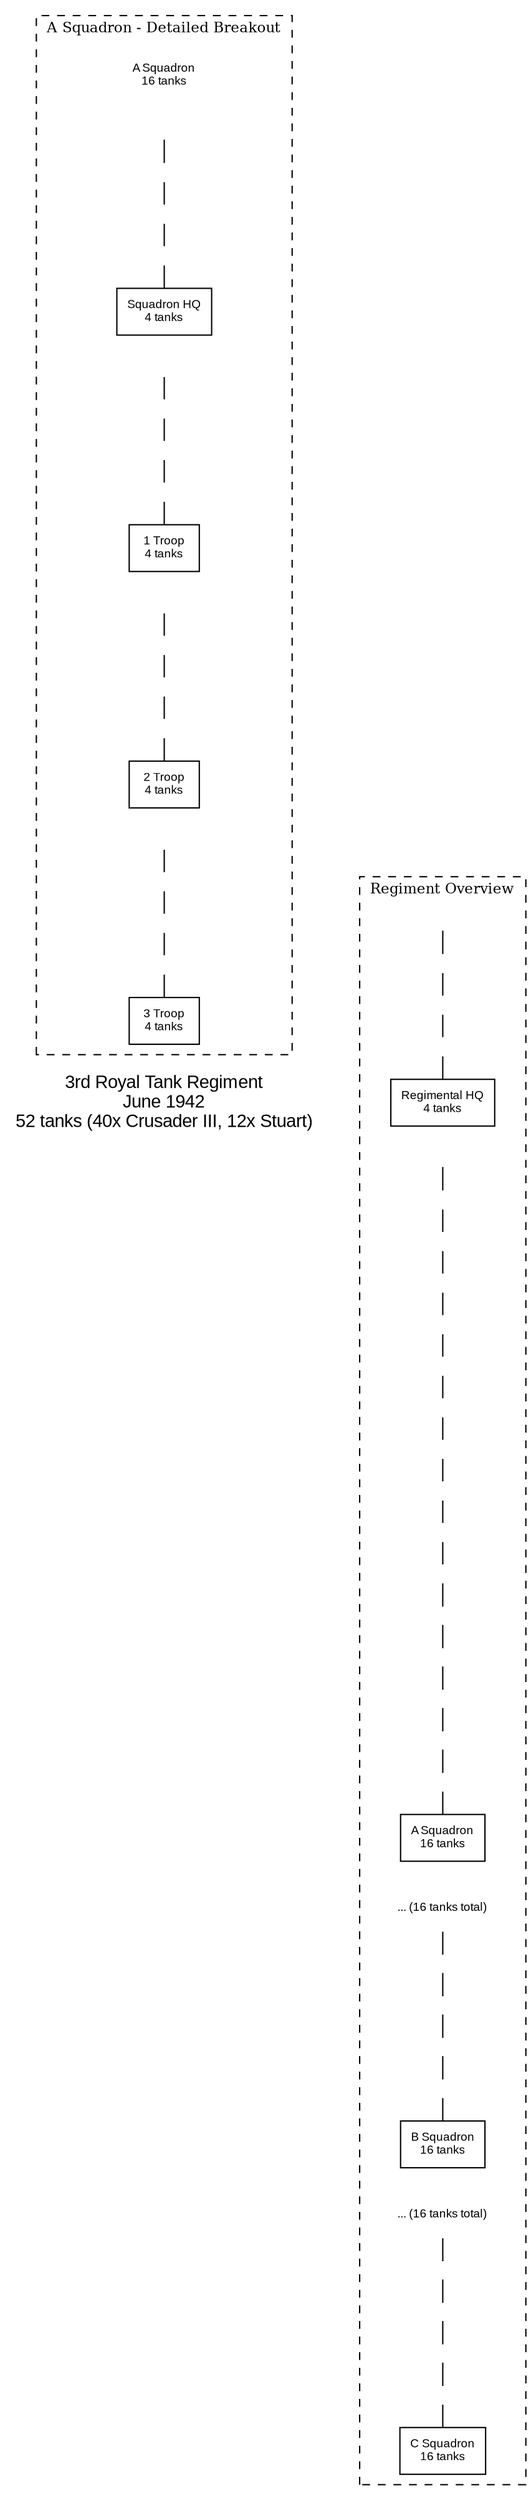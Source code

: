 // 3rd Royal Tank Regiment - Hermann Göring Style Layout
// Vertical organization on LEFT, horizontal tank rows on RIGHT
// June 1942

digraph G {
    // Layout: LEFT to RIGHT for tank rows
    rankdir=LR;
    bgcolor="white";
    node [fontname="Arial", fontsize=9, shape=box, style="", color=black, fillcolor=none];
    edge [color=black, arrowhead=none];

    // Title
    title [shape=plaintext, fontsize=14, label="3rd Royal Tank Regiment\nJune 1942\n52 tanks (40x Crusader III, 12x Stuart)"];

    // ===== SECTION 1: REGIMENT OVERVIEW =====

    subgraph cluster_overview {
        label="Regiment Overview";
        fontsize=11;
        style=dashed;

        // Organizational units (LEFT column)
        reg_hq [label="Regimental HQ\n4 tanks"];
        sqn_a [label="A Squadron\n16 tanks"];
        sqn_b [label="B Squadron\n16 tanks"];
        sqn_c [label="C Squadron\n16 tanks"];

        // Tank rows (RIGHT side) - RHQ
        rhq_t1 [shape=none, label="", image="D:/north-africa-toe-builder/data/assets/tank_silhouettes/british/crusader_mk3.png", width=0.4, height=0.2];
        rhq_t2 [shape=none, label="", image="D:/north-africa-toe-builder/data/assets/tank_silhouettes/british/crusader_mk3.png", width=0.4, height=0.2];
        rhq_t3 [shape=none, label="", image="D:/north-africa-toe-builder/data/assets/tank_silhouettes/british/crusader_mk3.png", width=0.4, height=0.2];
        rhq_t4 [shape=none, label="", image="D:/north-africa-toe-builder/data/assets/tank_silhouettes/british/m3_stuart.png", width=0.35, height=0.18];

        // Tank rows - A Squadron (16 tanks)
        a_t1 [shape=none, label="", image="D:/north-africa-toe-builder/data/assets/tank_silhouettes/british/crusader_mk3.png", width=0.4, height=0.2];
        a_t2 [shape=none, label="", image="D:/north-africa-toe-builder/data/assets/tank_silhouettes/british/crusader_mk3.png", width=0.4, height=0.2];
        a_t3 [shape=none, label="", image="D:/north-africa-toe-builder/data/assets/tank_silhouettes/british/crusader_mk3.png", width=0.4, height=0.2];
        a_t4 [shape=none, label="", image="D:/north-africa-toe-builder/data/assets/tank_silhouettes/british/crusader_mk3.png", width=0.4, height=0.2];
        a_t5 [shape=none, label="", image="D:/north-africa-toe-builder/data/assets/tank_silhouettes/british/crusader_mk3.png", width=0.4, height=0.2];
        a_t6 [shape=none, label="", image="D:/north-africa-toe-builder/data/assets/tank_silhouettes/british/crusader_mk3.png", width=0.4, height=0.2];
        a_t7 [shape=none, label="", image="D:/north-africa-toe-builder/data/assets/tank_silhouettes/british/crusader_mk3.png", width=0.4, height=0.2];
        a_t8 [shape=none, label="", image="D:/north-africa-toe-builder/data/assets/tank_silhouettes/british/crusader_mk3.png", width=0.4, height=0.2];
        a_t9 [shape=none, label="", image="D:/north-africa-toe-builder/data/assets/tank_silhouettes/british/crusader_mk3.png", width=0.4, height=0.2];
        a_t10 [shape=none, label="", image="D:/north-africa-toe-builder/data/assets/tank_silhouettes/british/crusader_mk3.png", width=0.4, height=0.2];
        a_t11 [shape=none, label="", image="D:/north-africa-toe-builder/data/assets/tank_silhouettes/british/crusader_mk3.png", width=0.4, height=0.2];
        a_t12 [shape=none, label="", image="D:/north-africa-toe-builder/data/assets/tank_silhouettes/british/crusader_mk3.png", width=0.4, height=0.2];
        a_t13 [shape=none, label="", image="D:/north-africa-toe-builder/data/assets/tank_silhouettes/british/crusader_mk3.png", width=0.4, height=0.2];
        a_t14 [shape=none, label="", image="D:/north-africa-toe-builder/data/assets/tank_silhouettes/british/crusader_mk3.png", width=0.4, height=0.2];
        a_t15 [shape=none, label="", image="D:/north-africa-toe-builder/data/assets/tank_silhouettes/british/crusader_mk3.png", width=0.4, height=0.2];
        a_t16 [shape=none, label="", image="D:/north-africa-toe-builder/data/assets/tank_silhouettes/british/m3_stuart.png", width=0.35, height=0.18];

        // Tank rows - B Squadron (simplified - 16 tanks)
        b_t1 [shape=none, label="", image="D:/north-africa-toe-builder/data/assets/tank_silhouettes/british/crusader_mk3.png", width=0.4, height=0.2];
        b_t2 [shape=none, label="", image="D:/north-africa-toe-builder/data/assets/tank_silhouettes/british/crusader_mk3.png", width=0.4, height=0.2];
        b_t3 [shape=none, label="", image="D:/north-africa-toe-builder/data/assets/tank_silhouettes/british/crusader_mk3.png", width=0.4, height=0.2];
        b_t4 [shape=none, label="", image="D:/north-africa-toe-builder/data/assets/tank_silhouettes/british/crusader_mk3.png", width=0.4, height=0.2];
        b_etc [shape=plaintext, label="... (16 tanks total)"];

        // Tank rows - C Squadron (simplified - 16 tanks)
        c_t1 [shape=none, label="", image="D:/north-africa-toe-builder/data/assets/tank_silhouettes/british/crusader_mk3.png", width=0.4, height=0.2];
        c_t2 [shape=none, label="", image="D:/north-africa-toe-builder/data/assets/tank_silhouettes/british/crusader_mk3.png", width=0.4, height=0.2];
        c_t3 [shape=none, label="", image="D:/north-africa-toe-builder/data/assets/tank_silhouettes/british/crusader_mk3.png", width=0.4, height=0.2];
        c_t4 [shape=none, label="", image="D:/north-africa-toe-builder/data/assets/tank_silhouettes/british/crusader_mk3.png", width=0.4, height=0.2];
        c_etc [shape=plaintext, label="... (16 tanks total)"];

        // Connect units to their tanks (horizontal rows)
        reg_hq -> rhq_t1 -> rhq_t2 -> rhq_t3 -> rhq_t4;
        sqn_a -> a_t1 -> a_t2 -> a_t3 -> a_t4 -> a_t5 -> a_t6 -> a_t7 -> a_t8 -> a_t9 -> a_t10 -> a_t11 -> a_t12 -> a_t13 -> a_t14 -> a_t15 -> a_t16;
        sqn_b -> b_t1 -> b_t2 -> b_t3 -> b_t4 -> b_etc;
        sqn_c -> c_t1 -> c_t2 -> c_t3 -> c_t4 -> c_etc;

        // Keep organizational units in vertical alignment
        {rank=same; reg_hq; rhq_t1; rhq_t2; rhq_t3; rhq_t4;}
        {rank=same; sqn_a; a_t1; a_t2; a_t3; a_t4; a_t5; a_t6; a_t7; a_t8; a_t9; a_t10; a_t11; a_t12; a_t13; a_t14; a_t15; a_t16;}
        {rank=same; sqn_b; b_t1; b_t2; b_t3; b_t4; b_etc;}
        {rank=same; sqn_c; c_t1; c_t2; c_t3; c_t4; c_etc;}
    }

    // ===== SECTION 2: DETAILED BREAKOUT - A Squadron =====

    subgraph cluster_detail {
        label="A Squadron - Detailed Breakout";
        fontsize=11;
        style=dashed;

        // Organizational units (LEFT column)
        detail_header [shape=plaintext, label="A Squadron\n16 tanks"];
        sqn_hq_d [label="Squadron HQ\n4 tanks"];
        troop1_d [label="1 Troop\n4 tanks"];
        troop2_d [label="2 Troop\n4 tanks"];
        troop3_d [label="3 Troop\n4 tanks"];

        // Tank rows - Squadron HQ
        shq_t1 [shape=none, label="", image="D:/north-africa-toe-builder/data/assets/tank_silhouettes/british/crusader_mk3.png", width=0.4, height=0.2];
        shq_t2 [shape=none, label="", image="D:/north-africa-toe-builder/data/assets/tank_silhouettes/british/crusader_mk3.png", width=0.4, height=0.2];
        shq_t3 [shape=none, label="", image="D:/north-africa-toe-builder/data/assets/tank_silhouettes/british/crusader_mk3.png", width=0.4, height=0.2];
        shq_t4 [shape=none, label="", image="D:/north-africa-toe-builder/data/assets/tank_silhouettes/british/m3_stuart.png", width=0.35, height=0.18];

        // Tank rows - 1 Troop
        t1_t1 [shape=none, label="", image="D:/north-africa-toe-builder/data/assets/tank_silhouettes/british/crusader_mk3.png", width=0.4, height=0.2];
        t1_t2 [shape=none, label="", image="D:/north-africa-toe-builder/data/assets/tank_silhouettes/british/crusader_mk3.png", width=0.4, height=0.2];
        t1_t3 [shape=none, label="", image="D:/north-africa-toe-builder/data/assets/tank_silhouettes/british/crusader_mk3.png", width=0.4, height=0.2];
        t1_t4 [shape=none, label="", image="D:/north-africa-toe-builder/data/assets/tank_silhouettes/british/crusader_mk3.png", width=0.4, height=0.2];

        // Tank rows - 2 Troop
        t2_t1 [shape=none, label="", image="D:/north-africa-toe-builder/data/assets/tank_silhouettes/british/crusader_mk3.png", width=0.4, height=0.2];
        t2_t2 [shape=none, label="", image="D:/north-africa-toe-builder/data/assets/tank_silhouettes/british/crusader_mk3.png", width=0.4, height=0.2];
        t2_t3 [shape=none, label="", image="D:/north-africa-toe-builder/data/assets/tank_silhouettes/british/crusader_mk3.png", width=0.4, height=0.2];
        t2_t4 [shape=none, label="", image="D:/north-africa-toe-builder/data/assets/tank_silhouettes/british/crusader_mk3.png", width=0.4, height=0.2];

        // Tank rows - 3 Troop
        t3_t1 [shape=none, label="", image="D:/north-africa-toe-builder/data/assets/tank_silhouettes/british/crusader_mk3.png", width=0.4, height=0.2];
        t3_t2 [shape=none, label="", image="D:/north-africa-toe-builder/data/assets/tank_silhouettes/british/crusader_mk3.png", width=0.4, height=0.2];
        t3_t3 [shape=none, label="", image="D:/north-africa-toe-builder/data/assets/tank_silhouettes/british/crusader_mk3.png", width=0.4, height=0.2];
        t3_t4 [shape=none, label="", image="D:/north-africa-toe-builder/data/assets/tank_silhouettes/british/crusader_mk3.png", width=0.4, height=0.2];

        // Connect units to their tanks (horizontal rows)
        sqn_hq_d -> shq_t1 -> shq_t2 -> shq_t3 -> shq_t4;
        troop1_d -> t1_t1 -> t1_t2 -> t1_t3 -> t1_t4;
        troop2_d -> t2_t1 -> t2_t2 -> t2_t3 -> t2_t4;
        troop3_d -> t3_t1 -> t3_t2 -> t3_t3 -> t3_t4;

        // Horizontal alignment
        {rank=same; sqn_hq_d; shq_t1; shq_t2; shq_t3; shq_t4;}
        {rank=same; troop1_d; t1_t1; t1_t2; t1_t3; t1_t4;}
        {rank=same; troop2_d; t2_t1; t2_t2; t2_t3; t2_t4;}
        {rank=same; troop3_d; t3_t1; t3_t2; t3_t3; t3_t4;}
    }

    // Overall hierarchy
    title -> reg_hq [style=invis];
}
